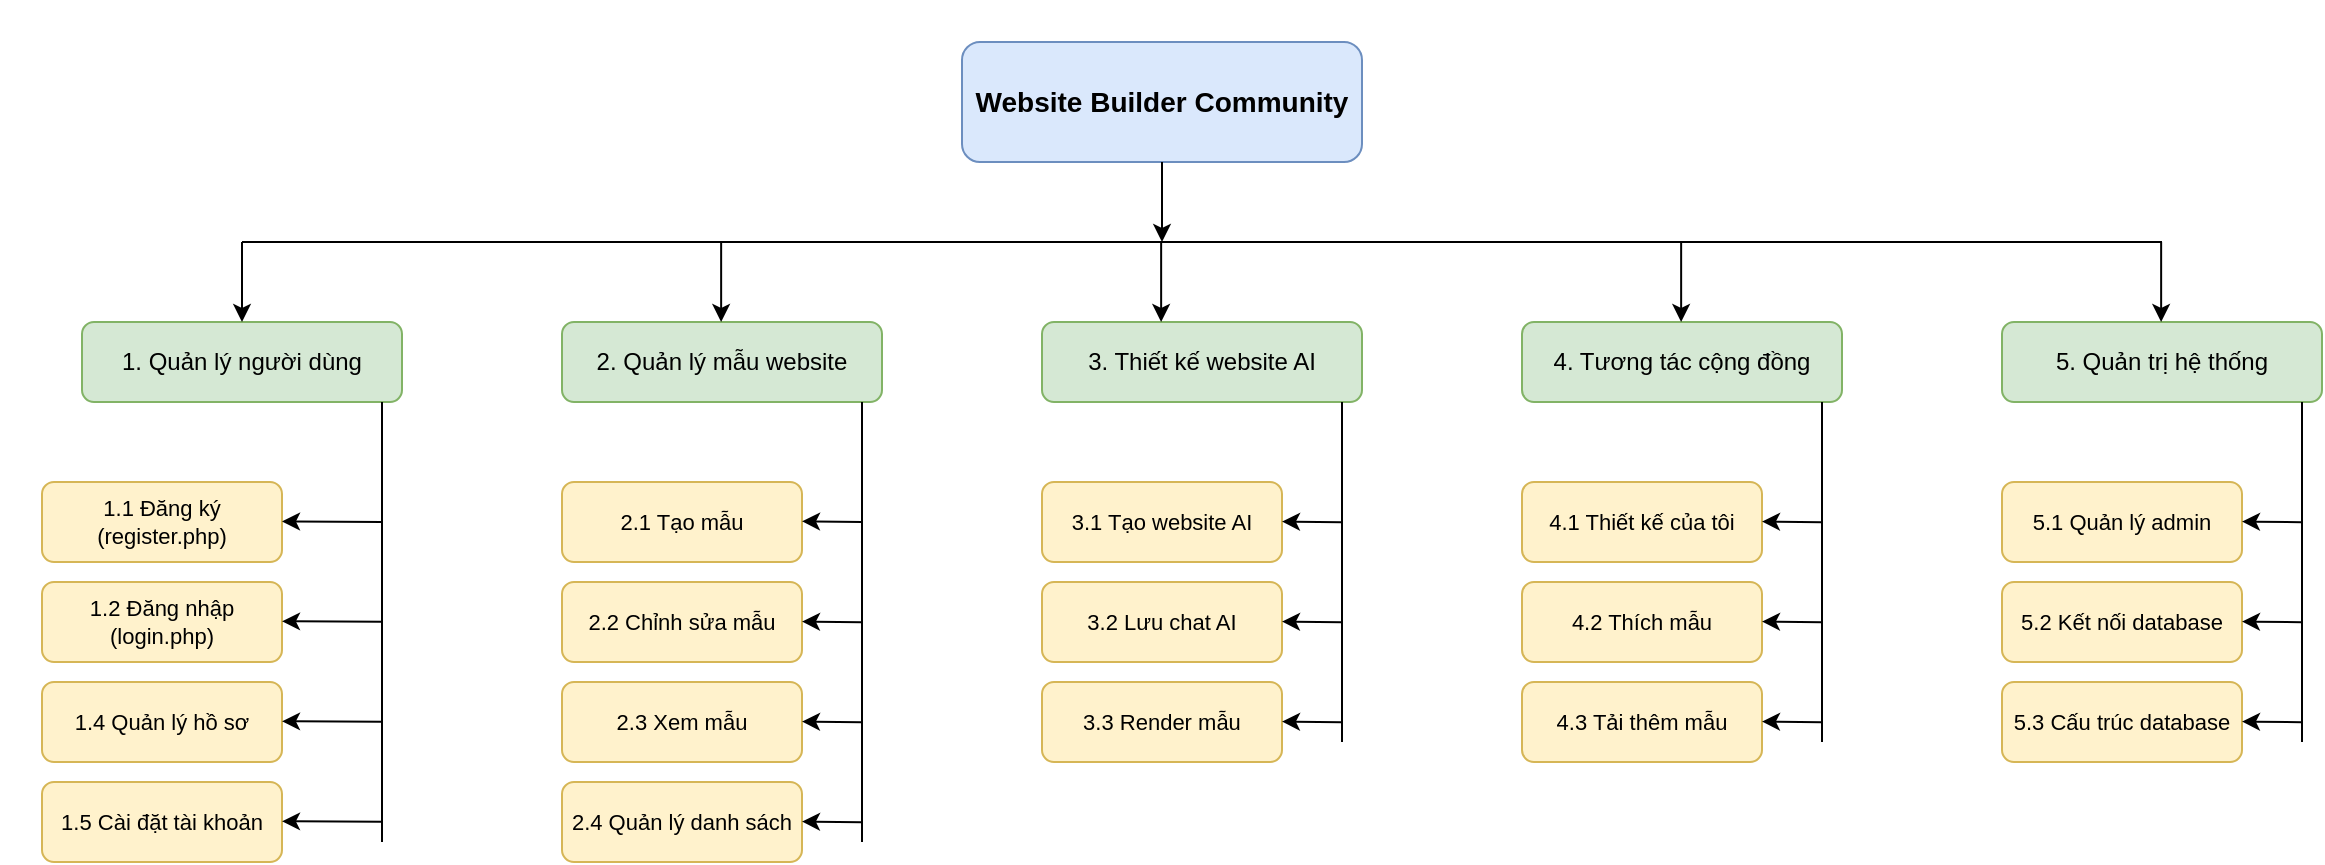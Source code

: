 <mxfile>
    <diagram name="Functional Decomposition" id="functional-diagram">
        <mxGraphModel dx="167504" dy="126644" grid="0" gridSize="10" guides="1" tooltips="1" connect="1" arrows="1" fold="1" page="1" pageScale="1" pageWidth="1169" pageHeight="827" math="0" shadow="0">
            <root>
                <mxCell id="0"/>
                <mxCell id="1" parent="0"/>
                <mxCell id="main" value="Website Builder Community" style="rounded=1;whiteSpace=wrap;html=1;fillColor=#dae8fc;strokeColor=#6c8ebf;fontSize=14;fontStyle=1" parent="1" vertex="1">
                    <mxGeometry x="480" y="20" width="200" height="60" as="geometry"/>
                </mxCell>
                <mxCell id="user_mgmt" value="1. Quản lý người dùng" style="rounded=1;whiteSpace=wrap;html=1;fillColor=#d5e8d4;strokeColor=#82b366;fontSize=12" parent="1" vertex="1">
                    <mxGeometry x="40" y="160" width="160" height="40" as="geometry"/>
                </mxCell>
                <mxCell id="template_mgmt" value="2. Quản lý mẫu website" style="rounded=1;whiteSpace=wrap;html=1;fillColor=#d5e8d4;strokeColor=#82b366;fontSize=12" parent="1" vertex="1">
                    <mxGeometry x="280" y="160" width="160" height="40" as="geometry"/>
                </mxCell>
                <mxCell id="ai_design" value="3. Thiết kế website AI" style="rounded=1;whiteSpace=wrap;html=1;fillColor=#d5e8d4;strokeColor=#82b366;fontSize=12" parent="1" vertex="1">
                    <mxGeometry x="520" y="160" width="160" height="40" as="geometry"/>
                </mxCell>
                <mxCell id="community" value="4. Tương tác cộng đồng" style="rounded=1;whiteSpace=wrap;html=1;fillColor=#d5e8d4;strokeColor=#82b366;fontSize=12" parent="1" vertex="1">
                    <mxGeometry x="760" y="160" width="160" height="40" as="geometry"/>
                </mxCell>
                <mxCell id="system_admin" value="5. Quản trị hệ thống" style="rounded=1;whiteSpace=wrap;html=1;fillColor=#d5e8d4;strokeColor=#82b366;fontSize=12" parent="1" vertex="1">
                    <mxGeometry x="1000" y="160" width="160" height="40" as="geometry"/>
                </mxCell>
                <mxCell id="main_to_user" value="" style="endArrow=none;html=1;rounded=0;exitX=0.5;exitY=0;entryX=0.5;entryY=1;" parent="1" source="user_mgmt" target="main" edge="1"/>
                <mxCell id="main_to_template" value="" style="endArrow=none;html=1;rounded=0;exitX=0.5;exitY=0;entryX=0.5;entryY=1;" parent="1" source="template_mgmt" target="main" edge="1"/>
                <mxCell id="main_to_ai" value="" style="endArrow=none;html=1;rounded=0;exitX=0.5;exitY=0;entryX=0.5;entryY=1;" parent="1" source="ai_design" target="main" edge="1"/>
                <mxCell id="main_to_community" value="" style="endArrow=none;html=1;rounded=0;exitX=0.5;exitY=0;entryX=0.5;entryY=1;" parent="1" source="community" target="main" edge="1"/>
                <mxCell id="main_to_admin" value="" style="endArrow=none;html=1;rounded=0;exitX=0.5;exitY=0;entryX=0.5;entryY=1;" parent="1" source="system_admin" target="main" edge="1"/>
                <mxCell id="user_reg" value="1.1 Đăng ký&#xa;(register.php)" style="rounded=1;whiteSpace=wrap;html=1;fillColor=#fff2cc;strokeColor=#d6b656;fontSize=11" parent="1" vertex="1">
                    <mxGeometry x="20" y="240" width="120" height="40" as="geometry"/>
                </mxCell>
                <mxCell id="user_login" value="1.2 Đăng nhập&#xa;(login.php)" style="rounded=1;whiteSpace=wrap;html=1;fillColor=#fff2cc;strokeColor=#d6b656;fontSize=11" parent="1" vertex="1">
                    <mxGeometry x="20" y="290" width="120" height="40" as="geometry"/>
                </mxCell>
                <mxCell id="user_profile" value="1.4 Quản lý hồ sơ" style="rounded=1;whiteSpace=wrap;html=1;fillColor=#fff2cc;strokeColor=#d6b656;fontSize=11" parent="1" vertex="1">
                    <mxGeometry x="20" y="340" width="120" height="40" as="geometry"/>
                </mxCell>
                <mxCell id="user_settings" value="1.5 Cài đặt tài khoản" style="rounded=1;whiteSpace=wrap;html=1;fillColor=#fff2cc;strokeColor=#d6b656;fontSize=11" parent="1" vertex="1">
                    <mxGeometry x="20" y="390" width="120" height="40" as="geometry"/>
                </mxCell>
                <mxCell id="template_create" value="2.1 Tạo mẫu" style="rounded=1;whiteSpace=wrap;html=1;fillColor=#fff2cc;strokeColor=#d6b656;fontSize=11" parent="1" vertex="1">
                    <mxGeometry x="280" y="240" width="120" height="40" as="geometry"/>
                </mxCell>
                <mxCell id="template_edit" value="2.2 Chỉnh sửa mẫu" style="rounded=1;whiteSpace=wrap;html=1;fillColor=#fff2cc;strokeColor=#d6b656;fontSize=11" parent="1" vertex="1">
                    <mxGeometry x="280" y="290" width="120" height="40" as="geometry"/>
                </mxCell>
                <mxCell id="template_view" value="2.3 Xem mẫu" style="rounded=1;whiteSpace=wrap;html=1;fillColor=#fff2cc;strokeColor=#d6b656;fontSize=11" parent="1" vertex="1">
                    <mxGeometry x="280" y="340" width="120" height="40" as="geometry"/>
                </mxCell>
                <mxCell id="template_list" value="2.4 Quản lý danh sách" style="rounded=1;whiteSpace=wrap;html=1;fillColor=#fff2cc;strokeColor=#d6b656;fontSize=11" parent="1" vertex="1">
                    <mxGeometry x="280" y="390" width="120" height="40" as="geometry"/>
                </mxCell>
                <mxCell id="ai_create" value="3.1 Tạo website AI" style="rounded=1;whiteSpace=wrap;html=1;fillColor=#fff2cc;strokeColor=#d6b656;fontSize=11" parent="1" vertex="1">
                    <mxGeometry x="520" y="240" width="120" height="40" as="geometry"/>
                </mxCell>
                <mxCell id="ai_chat" value="3.2 Lưu chat AI" style="rounded=1;whiteSpace=wrap;html=1;fillColor=#fff2cc;strokeColor=#d6b656;fontSize=11" parent="1" vertex="1">
                    <mxGeometry x="520" y="290" width="120" height="40" as="geometry"/>
                </mxCell>
                <mxCell id="ai_render" value="3.3 Render mẫu" style="rounded=1;whiteSpace=wrap;html=1;fillColor=#fff2cc;strokeColor=#d6b656;fontSize=11" parent="1" vertex="1">
                    <mxGeometry x="520" y="340" width="120" height="40" as="geometry"/>
                </mxCell>
                <mxCell id="community_designs" value="4.1 Thiết kế của tôi" style="rounded=1;whiteSpace=wrap;html=1;fillColor=#fff2cc;strokeColor=#d6b656;fontSize=11" parent="1" vertex="1">
                    <mxGeometry x="760" y="240" width="120" height="40" as="geometry"/>
                </mxCell>
                <mxCell id="community_like" value="4.2 Thích mẫu" style="rounded=1;whiteSpace=wrap;html=1;fillColor=#fff2cc;strokeColor=#d6b656;fontSize=11" parent="1" vertex="1">
                    <mxGeometry x="760" y="290" width="120" height="40" as="geometry"/>
                </mxCell>
                <mxCell id="community_load" value="4.3 Tải thêm mẫu" style="rounded=1;whiteSpace=wrap;html=1;fillColor=#fff2cc;strokeColor=#d6b656;fontSize=11" parent="1" vertex="1">
                    <mxGeometry x="760" y="340" width="120" height="40" as="geometry"/>
                </mxCell>
                <mxCell id="admin_manage" value="5.1 Quản lý admin" style="rounded=1;whiteSpace=wrap;html=1;fillColor=#fff2cc;strokeColor=#d6b656;fontSize=11" parent="1" vertex="1">
                    <mxGeometry x="1000" y="240" width="120" height="40" as="geometry"/>
                </mxCell>
                <mxCell id="admin_db" value="5.2 Kết nối database" style="rounded=1;whiteSpace=wrap;html=1;fillColor=#fff2cc;strokeColor=#d6b656;fontSize=11" parent="1" vertex="1">
                    <mxGeometry x="1000" y="290" width="120" height="40" as="geometry"/>
                </mxCell>
                <mxCell id="admin_struct" value="5.3 Cấu trúc database" style="rounded=1;whiteSpace=wrap;html=1;fillColor=#fff2cc;strokeColor=#d6b656;fontSize=11" parent="1" vertex="1">
                    <mxGeometry x="1000" y="340" width="120" height="40" as="geometry"/>
                </mxCell>
                <mxCell id="user_to_reg" value="" style="endArrow=none;html=1;rounded=0;exitX=0.5;exitY=0;entryX=0.5;entryY=1;" parent="1" source="user_reg" target="user_mgmt" edge="1"/>
                <mxCell id="user_to_login" value="" style="endArrow=none;html=1;rounded=0;exitX=0.5;exitY=0;entryX=0.5;entryY=1;" parent="1" source="user_login" target="user_mgmt" edge="1"/>
                <mxCell id="user_to_profile" value="" style="endArrow=none;html=1;rounded=0;exitX=0.5;exitY=0;entryX=0.5;entryY=1;" parent="1" source="user_profile" target="user_mgmt" edge="1"/>
                <mxCell id="user_to_settings" value="" style="endArrow=none;html=1;rounded=0;exitX=0.5;exitY=0;entryX=0.5;entryY=1;" parent="1" source="user_settings" target="user_mgmt" edge="1"/>
                <mxCell id="template_to_create" value="" style="endArrow=none;html=1;rounded=0;exitX=0.5;exitY=0;entryX=0.5;entryY=1;" parent="1" source="template_create" target="template_mgmt" edge="1"/>
                <mxCell id="template_to_edit" value="" style="endArrow=none;html=1;rounded=0;exitX=0.5;exitY=0;entryX=0.5;entryY=1;" parent="1" source="template_edit" target="template_mgmt" edge="1"/>
                <mxCell id="template_to_view" value="" style="endArrow=none;html=1;rounded=0;exitX=0.5;exitY=0;entryX=0.5;entryY=1;" parent="1" source="template_view" target="template_mgmt" edge="1"/>
                <mxCell id="template_to_list" value="" style="endArrow=none;html=1;rounded=0;exitX=0.5;exitY=0;entryX=0.5;entryY=1;" parent="1" source="template_list" target="template_mgmt" edge="1"/>
                <mxCell id="ai_to_create" value="" style="endArrow=none;html=1;rounded=0;exitX=0.5;exitY=0;entryX=0.5;entryY=1;" parent="1" source="ai_create" target="ai_design" edge="1"/>
                <mxCell id="ai_to_chat" value="" style="endArrow=none;html=1;rounded=0;exitX=0.5;exitY=0;entryX=0.5;entryY=1;" parent="1" source="ai_chat" target="ai_design" edge="1"/>
                <mxCell id="ai_to_render" value="" style="endArrow=none;html=1;rounded=0;exitX=0.5;exitY=0;entryX=0.5;entryY=1;" parent="1" source="ai_render" target="ai_design" edge="1"/>
                <mxCell id="community_to_designs" value="" style="endArrow=none;html=1;rounded=0;exitX=0.5;exitY=0;entryX=0.5;entryY=1;" parent="1" source="community_designs" target="community" edge="1"/>
                <mxCell id="community_to_like" value="" style="endArrow=none;html=1;rounded=0;exitX=0.5;exitY=0;entryX=0.5;entryY=1;" parent="1" source="community_like" target="community" edge="1"/>
                <mxCell id="community_to_load" value="" style="endArrow=none;html=1;rounded=0;exitX=0.5;exitY=0;entryX=0.5;entryY=1;" parent="1" source="community_load" target="community" edge="1"/>
                <mxCell id="admin_to_manage" value="" style="endArrow=none;html=1;rounded=0;exitX=0.5;exitY=0;entryX=0.5;entryY=1;" parent="1" source="admin_manage" target="system_admin" edge="1"/>
                <mxCell id="admin_to_db" value="" style="endArrow=none;html=1;rounded=0;exitX=0.5;exitY=0;entryX=0.5;entryY=1;" parent="1" source="admin_db" target="system_admin" edge="1"/>
                <mxCell id="admin_to_struct" value="" style="endArrow=none;html=1;rounded=0;exitX=0.5;exitY=0;entryX=0.5;entryY=1;" parent="1" source="admin_struct" target="system_admin" edge="1"/>
                <mxCell id="2" value="" style="endArrow=classic;html=1;exitX=0.5;exitY=1;exitDx=0;exitDy=0;" edge="1" parent="1" source="main">
                    <mxGeometry width="50" height="50" relative="1" as="geometry">
                        <mxPoint x="590" y="140" as="sourcePoint"/>
                        <mxPoint x="580" y="120" as="targetPoint"/>
                    </mxGeometry>
                </mxCell>
                <mxCell id="3" value="" style="endArrow=none;html=1;" edge="1" parent="1">
                    <mxGeometry width="50" height="50" relative="1" as="geometry">
                        <mxPoint x="120" y="120" as="sourcePoint"/>
                        <mxPoint x="1080" y="120" as="targetPoint"/>
                    </mxGeometry>
                </mxCell>
                <mxCell id="4" value="" style="endArrow=classic;html=1;entryX=0.5;entryY=0;entryDx=0;entryDy=0;" edge="1" parent="1" target="user_mgmt">
                    <mxGeometry width="50" height="50" relative="1" as="geometry">
                        <mxPoint x="120" y="120" as="sourcePoint"/>
                        <mxPoint x="200" y="120" as="targetPoint"/>
                    </mxGeometry>
                </mxCell>
                <mxCell id="5" value="" style="endArrow=classic;html=1;entryX=0.5;entryY=0;entryDx=0;entryDy=0;" edge="1" parent="1">
                    <mxGeometry width="50" height="50" relative="1" as="geometry">
                        <mxPoint x="359.57" y="120" as="sourcePoint"/>
                        <mxPoint x="359.57" y="160" as="targetPoint"/>
                    </mxGeometry>
                </mxCell>
                <mxCell id="6" value="" style="endArrow=classic;html=1;entryX=0.5;entryY=0;entryDx=0;entryDy=0;" edge="1" parent="1">
                    <mxGeometry width="50" height="50" relative="1" as="geometry">
                        <mxPoint x="579.57" y="120" as="sourcePoint"/>
                        <mxPoint x="579.57" y="160" as="targetPoint"/>
                    </mxGeometry>
                </mxCell>
                <mxCell id="7" value="" style="endArrow=classic;html=1;entryX=0.5;entryY=0;entryDx=0;entryDy=0;" edge="1" parent="1">
                    <mxGeometry width="50" height="50" relative="1" as="geometry">
                        <mxPoint x="839.57" y="120" as="sourcePoint"/>
                        <mxPoint x="839.57" y="160" as="targetPoint"/>
                    </mxGeometry>
                </mxCell>
                <mxCell id="8" value="" style="endArrow=classic;html=1;entryX=0.5;entryY=0;entryDx=0;entryDy=0;" edge="1" parent="1">
                    <mxGeometry width="50" height="50" relative="1" as="geometry">
                        <mxPoint x="1079.57" y="120" as="sourcePoint"/>
                        <mxPoint x="1079.57" y="160" as="targetPoint"/>
                    </mxGeometry>
                </mxCell>
                <mxCell id="10" value="" style="endArrow=none;html=1;entryX=1;entryY=1;entryDx=0;entryDy=0;" edge="1" parent="1">
                    <mxGeometry width="50" height="50" relative="1" as="geometry">
                        <mxPoint x="190" y="420" as="sourcePoint"/>
                        <mxPoint x="190" y="200" as="targetPoint"/>
                    </mxGeometry>
                </mxCell>
                <mxCell id="11" value="" style="endArrow=none;html=1;entryX=1;entryY=1;entryDx=0;entryDy=0;" edge="1" parent="1">
                    <mxGeometry width="50" height="50" relative="1" as="geometry">
                        <mxPoint x="430" y="420" as="sourcePoint"/>
                        <mxPoint x="430" y="200" as="targetPoint"/>
                    </mxGeometry>
                </mxCell>
                <mxCell id="12" value="" style="endArrow=none;html=1;entryX=1;entryY=1;entryDx=0;entryDy=0;" edge="1" parent="1">
                    <mxGeometry width="50" height="50" relative="1" as="geometry">
                        <mxPoint x="670" y="370" as="sourcePoint"/>
                        <mxPoint x="670" y="200" as="targetPoint"/>
                    </mxGeometry>
                </mxCell>
                <mxCell id="13" value="" style="endArrow=none;html=1;entryX=1;entryY=1;entryDx=0;entryDy=0;" edge="1" parent="1">
                    <mxGeometry width="50" height="50" relative="1" as="geometry">
                        <mxPoint x="910" y="370" as="sourcePoint"/>
                        <mxPoint x="910" y="200" as="targetPoint"/>
                    </mxGeometry>
                </mxCell>
                <mxCell id="14" value="" style="endArrow=none;html=1;entryX=1;entryY=1;entryDx=0;entryDy=0;" edge="1" parent="1">
                    <mxGeometry width="50" height="50" relative="1" as="geometry">
                        <mxPoint x="1150" y="370" as="sourcePoint"/>
                        <mxPoint x="1150" y="200" as="targetPoint"/>
                    </mxGeometry>
                </mxCell>
                <mxCell id="15" value="" style="endArrow=classic;html=1;entryX=0.5;entryY=0;entryDx=0;entryDy=0;" edge="1" parent="1">
                    <mxGeometry width="50" height="50" relative="1" as="geometry">
                        <mxPoint x="190" y="260" as="sourcePoint"/>
                        <mxPoint x="140" y="259.75" as="targetPoint"/>
                    </mxGeometry>
                </mxCell>
                <mxCell id="16" value="" style="endArrow=classic;html=1;entryX=0.5;entryY=0;entryDx=0;entryDy=0;" edge="1" parent="1">
                    <mxGeometry width="50" height="50" relative="1" as="geometry">
                        <mxPoint x="190" y="309.89" as="sourcePoint"/>
                        <mxPoint x="140" y="309.64" as="targetPoint"/>
                    </mxGeometry>
                </mxCell>
                <mxCell id="17" value="" style="endArrow=classic;html=1;entryX=0.5;entryY=0;entryDx=0;entryDy=0;" edge="1" parent="1">
                    <mxGeometry width="50" height="50" relative="1" as="geometry">
                        <mxPoint x="190" y="359.89" as="sourcePoint"/>
                        <mxPoint x="140" y="359.64" as="targetPoint"/>
                    </mxGeometry>
                </mxCell>
                <mxCell id="18" value="" style="endArrow=classic;html=1;entryX=0.5;entryY=0;entryDx=0;entryDy=0;" edge="1" parent="1">
                    <mxGeometry width="50" height="50" relative="1" as="geometry">
                        <mxPoint x="190" y="409.89" as="sourcePoint"/>
                        <mxPoint x="140" y="409.64" as="targetPoint"/>
                    </mxGeometry>
                </mxCell>
                <mxCell id="19" value="" style="endArrow=classic;html=1;entryX=0.5;entryY=0;entryDx=0;entryDy=0;" edge="1" parent="1">
                    <mxGeometry width="50" height="50" relative="1" as="geometry">
                        <mxPoint x="430" y="260" as="sourcePoint"/>
                        <mxPoint x="400" y="259.64" as="targetPoint"/>
                    </mxGeometry>
                </mxCell>
                <mxCell id="20" value="" style="endArrow=classic;html=1;entryX=0.5;entryY=0;entryDx=0;entryDy=0;" edge="1" parent="1">
                    <mxGeometry width="50" height="50" relative="1" as="geometry">
                        <mxPoint x="430" y="310.11" as="sourcePoint"/>
                        <mxPoint x="400" y="309.75" as="targetPoint"/>
                    </mxGeometry>
                </mxCell>
                <mxCell id="21" value="" style="endArrow=classic;html=1;entryX=0.5;entryY=0;entryDx=0;entryDy=0;" edge="1" parent="1">
                    <mxGeometry width="50" height="50" relative="1" as="geometry">
                        <mxPoint x="430" y="360.11" as="sourcePoint"/>
                        <mxPoint x="400" y="359.75" as="targetPoint"/>
                    </mxGeometry>
                </mxCell>
                <mxCell id="22" value="" style="endArrow=classic;html=1;entryX=0.5;entryY=0;entryDx=0;entryDy=0;" edge="1" parent="1">
                    <mxGeometry width="50" height="50" relative="1" as="geometry">
                        <mxPoint x="430" y="410.11" as="sourcePoint"/>
                        <mxPoint x="400" y="409.75" as="targetPoint"/>
                    </mxGeometry>
                </mxCell>
                <mxCell id="23" value="" style="endArrow=classic;html=1;entryX=0.5;entryY=0;entryDx=0;entryDy=0;" edge="1" parent="1">
                    <mxGeometry width="50" height="50" relative="1" as="geometry">
                        <mxPoint x="670" y="260.11" as="sourcePoint"/>
                        <mxPoint x="640" y="259.75" as="targetPoint"/>
                    </mxGeometry>
                </mxCell>
                <mxCell id="24" value="" style="endArrow=classic;html=1;entryX=0.5;entryY=0;entryDx=0;entryDy=0;" edge="1" parent="1">
                    <mxGeometry width="50" height="50" relative="1" as="geometry">
                        <mxPoint x="670" y="310.11" as="sourcePoint"/>
                        <mxPoint x="640" y="309.75" as="targetPoint"/>
                    </mxGeometry>
                </mxCell>
                <mxCell id="25" value="" style="endArrow=classic;html=1;entryX=0.5;entryY=0;entryDx=0;entryDy=0;" edge="1" parent="1">
                    <mxGeometry width="50" height="50" relative="1" as="geometry">
                        <mxPoint x="670" y="360.11" as="sourcePoint"/>
                        <mxPoint x="640" y="359.75" as="targetPoint"/>
                    </mxGeometry>
                </mxCell>
                <mxCell id="26" value="" style="endArrow=classic;html=1;entryX=0.5;entryY=0;entryDx=0;entryDy=0;" edge="1" parent="1">
                    <mxGeometry width="50" height="50" relative="1" as="geometry">
                        <mxPoint x="910" y="260.11" as="sourcePoint"/>
                        <mxPoint x="880" y="259.75" as="targetPoint"/>
                    </mxGeometry>
                </mxCell>
                <mxCell id="27" value="" style="endArrow=classic;html=1;entryX=0.5;entryY=0;entryDx=0;entryDy=0;" edge="1" parent="1">
                    <mxGeometry width="50" height="50" relative="1" as="geometry">
                        <mxPoint x="910" y="310.11" as="sourcePoint"/>
                        <mxPoint x="880" y="309.75" as="targetPoint"/>
                    </mxGeometry>
                </mxCell>
                <mxCell id="28" value="" style="endArrow=classic;html=1;entryX=0.5;entryY=0;entryDx=0;entryDy=0;" edge="1" parent="1">
                    <mxGeometry width="50" height="50" relative="1" as="geometry">
                        <mxPoint x="910" y="360.11" as="sourcePoint"/>
                        <mxPoint x="880" y="359.75" as="targetPoint"/>
                    </mxGeometry>
                </mxCell>
                <mxCell id="29" value="" style="endArrow=classic;html=1;entryX=0.5;entryY=0;entryDx=0;entryDy=0;" edge="1" parent="1">
                    <mxGeometry width="50" height="50" relative="1" as="geometry">
                        <mxPoint x="1150" y="260.11" as="sourcePoint"/>
                        <mxPoint x="1120" y="259.75" as="targetPoint"/>
                    </mxGeometry>
                </mxCell>
                <mxCell id="30" value="" style="endArrow=classic;html=1;entryX=0.5;entryY=0;entryDx=0;entryDy=0;" edge="1" parent="1">
                    <mxGeometry width="50" height="50" relative="1" as="geometry">
                        <mxPoint x="1150" y="310.11" as="sourcePoint"/>
                        <mxPoint x="1120" y="309.75" as="targetPoint"/>
                    </mxGeometry>
                </mxCell>
                <mxCell id="31" value="" style="endArrow=classic;html=1;entryX=0.5;entryY=0;entryDx=0;entryDy=0;" edge="1" parent="1">
                    <mxGeometry width="50" height="50" relative="1" as="geometry">
                        <mxPoint x="1150" y="360.11" as="sourcePoint"/>
                        <mxPoint x="1120" y="359.75" as="targetPoint"/>
                    </mxGeometry>
                </mxCell>
            </root>
        </mxGraphModel>
    </diagram>
</mxfile>